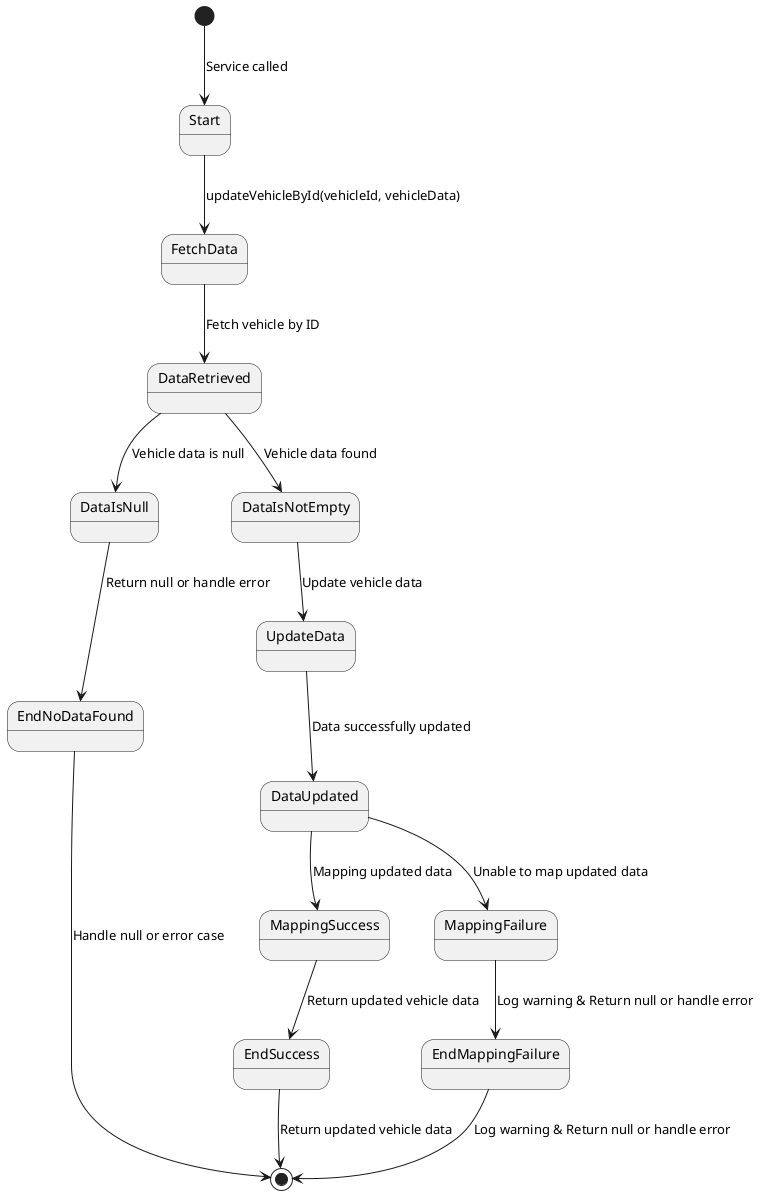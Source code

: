 @startuml
[*] --> Start: Service called

Start --> FetchData: updateVehicleById(vehicleId, vehicleData)
FetchData --> DataRetrieved: Fetch vehicle by ID
DataRetrieved --> DataIsNull: Vehicle data is null
DataRetrieved --> DataIsNotEmpty: Vehicle data found

DataIsNull --> EndNoDataFound: Return null or handle error
DataIsNotEmpty --> UpdateData: Update vehicle data

UpdateData --> DataUpdated: Data successfully updated
DataUpdated --> MappingSuccess: Mapping updated data
DataUpdated --> MappingFailure: Unable to map updated data

MappingSuccess --> EndSuccess: Return updated vehicle data
MappingFailure --> EndMappingFailure: Log warning & Return null or handle error

EndNoDataFound --> [*]: Handle null or error case
EndSuccess --> [*]: Return updated vehicle data
EndMappingFailure --> [*]: Log warning & Return null or handle error
@enduml
